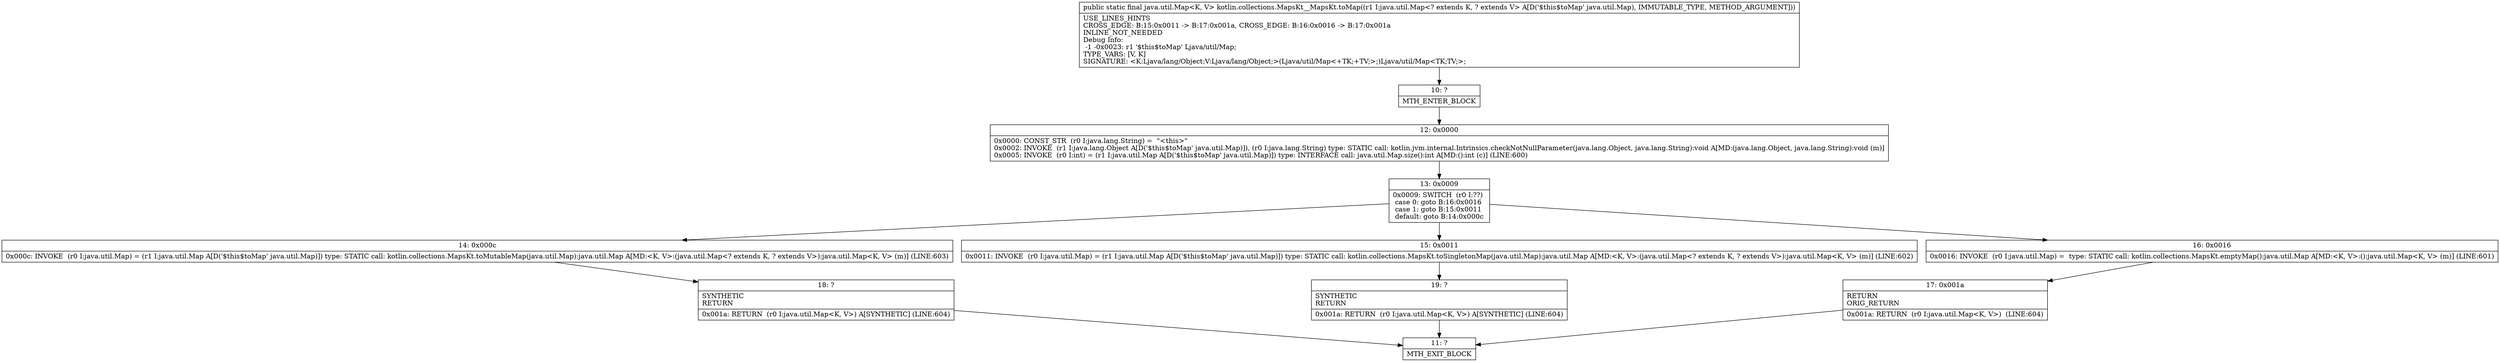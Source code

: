 digraph "CFG forkotlin.collections.MapsKt__MapsKt.toMap(Ljava\/util\/Map;)Ljava\/util\/Map;" {
Node_10 [shape=record,label="{10\:\ ?|MTH_ENTER_BLOCK\l}"];
Node_12 [shape=record,label="{12\:\ 0x0000|0x0000: CONST_STR  (r0 I:java.lang.String) =  \"\<this\>\" \l0x0002: INVOKE  (r1 I:java.lang.Object A[D('$this$toMap' java.util.Map)]), (r0 I:java.lang.String) type: STATIC call: kotlin.jvm.internal.Intrinsics.checkNotNullParameter(java.lang.Object, java.lang.String):void A[MD:(java.lang.Object, java.lang.String):void (m)]\l0x0005: INVOKE  (r0 I:int) = (r1 I:java.util.Map A[D('$this$toMap' java.util.Map)]) type: INTERFACE call: java.util.Map.size():int A[MD:():int (c)] (LINE:600)\l}"];
Node_13 [shape=record,label="{13\:\ 0x0009|0x0009: SWITCH  (r0 I:??)\l case 0: goto B:16:0x0016\l case 1: goto B:15:0x0011\l default: goto B:14:0x000c \l}"];
Node_14 [shape=record,label="{14\:\ 0x000c|0x000c: INVOKE  (r0 I:java.util.Map) = (r1 I:java.util.Map A[D('$this$toMap' java.util.Map)]) type: STATIC call: kotlin.collections.MapsKt.toMutableMap(java.util.Map):java.util.Map A[MD:\<K, V\>:(java.util.Map\<? extends K, ? extends V\>):java.util.Map\<K, V\> (m)] (LINE:603)\l}"];
Node_18 [shape=record,label="{18\:\ ?|SYNTHETIC\lRETURN\l|0x001a: RETURN  (r0 I:java.util.Map\<K, V\>) A[SYNTHETIC] (LINE:604)\l}"];
Node_11 [shape=record,label="{11\:\ ?|MTH_EXIT_BLOCK\l}"];
Node_15 [shape=record,label="{15\:\ 0x0011|0x0011: INVOKE  (r0 I:java.util.Map) = (r1 I:java.util.Map A[D('$this$toMap' java.util.Map)]) type: STATIC call: kotlin.collections.MapsKt.toSingletonMap(java.util.Map):java.util.Map A[MD:\<K, V\>:(java.util.Map\<? extends K, ? extends V\>):java.util.Map\<K, V\> (m)] (LINE:602)\l}"];
Node_19 [shape=record,label="{19\:\ ?|SYNTHETIC\lRETURN\l|0x001a: RETURN  (r0 I:java.util.Map\<K, V\>) A[SYNTHETIC] (LINE:604)\l}"];
Node_16 [shape=record,label="{16\:\ 0x0016|0x0016: INVOKE  (r0 I:java.util.Map) =  type: STATIC call: kotlin.collections.MapsKt.emptyMap():java.util.Map A[MD:\<K, V\>:():java.util.Map\<K, V\> (m)] (LINE:601)\l}"];
Node_17 [shape=record,label="{17\:\ 0x001a|RETURN\lORIG_RETURN\l|0x001a: RETURN  (r0 I:java.util.Map\<K, V\>)  (LINE:604)\l}"];
MethodNode[shape=record,label="{public static final java.util.Map\<K, V\> kotlin.collections.MapsKt__MapsKt.toMap((r1 I:java.util.Map\<? extends K, ? extends V\> A[D('$this$toMap' java.util.Map), IMMUTABLE_TYPE, METHOD_ARGUMENT]))  | USE_LINES_HINTS\lCROSS_EDGE: B:15:0x0011 \-\> B:17:0x001a, CROSS_EDGE: B:16:0x0016 \-\> B:17:0x001a\lINLINE_NOT_NEEDED\lDebug Info:\l  \-1 \-0x0023: r1 '$this$toMap' Ljava\/util\/Map;\lTYPE_VARS: [V, K]\lSIGNATURE: \<K:Ljava\/lang\/Object;V:Ljava\/lang\/Object;\>(Ljava\/util\/Map\<+TK;+TV;\>;)Ljava\/util\/Map\<TK;TV;\>;\l}"];
MethodNode -> Node_10;Node_10 -> Node_12;
Node_12 -> Node_13;
Node_13 -> Node_14;
Node_13 -> Node_15;
Node_13 -> Node_16;
Node_14 -> Node_18;
Node_18 -> Node_11;
Node_15 -> Node_19;
Node_19 -> Node_11;
Node_16 -> Node_17;
Node_17 -> Node_11;
}

